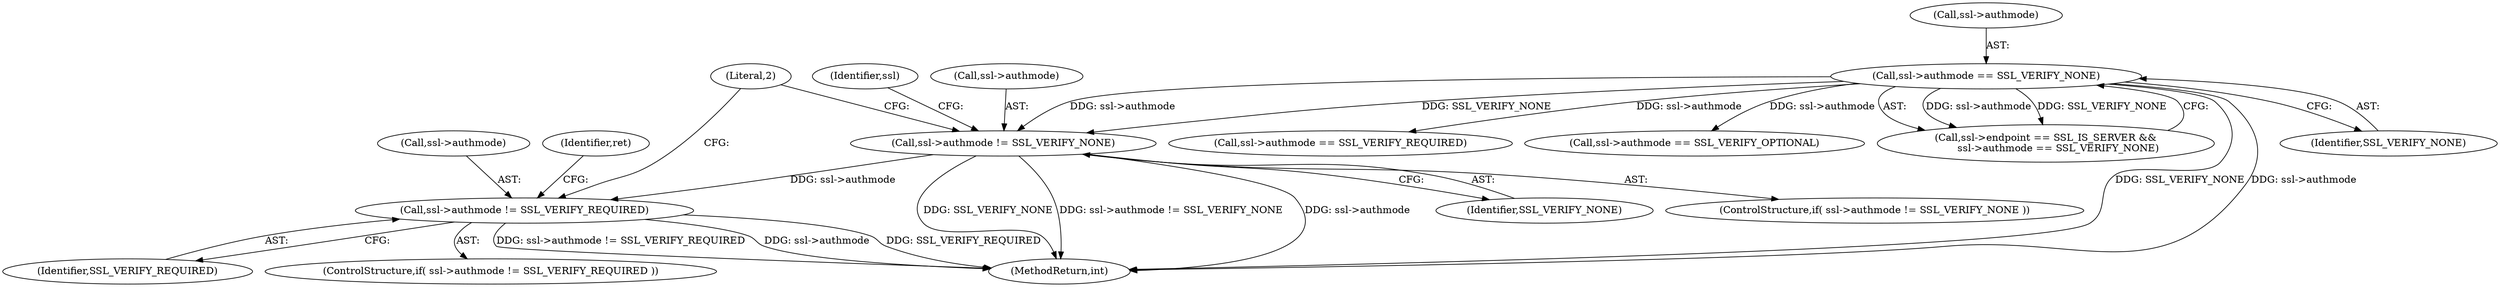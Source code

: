 digraph "0_polarssl_1922a4e6aade7b1d685af19d4d9339ddb5c02859@pointer" {
"1000487" [label="(Call,ssl->authmode != SSL_VERIFY_NONE)"];
"1000118" [label="(Call,ssl->authmode == SSL_VERIFY_NONE)"];
"1000541" [label="(Call,ssl->authmode != SSL_VERIFY_REQUIRED)"];
"1000491" [label="(Identifier,SSL_VERIFY_NONE)"];
"1000487" [label="(Call,ssl->authmode != SSL_VERIFY_NONE)"];
"1000488" [label="(Call,ssl->authmode)"];
"1000486" [label="(ControlStructure,if( ssl->authmode != SSL_VERIFY_NONE ))"];
"1000122" [label="(Identifier,SSL_VERIFY_NONE)"];
"1000119" [label="(Call,ssl->authmode)"];
"1000271" [label="(Call,ssl->authmode == SSL_VERIFY_REQUIRED)"];
"1000545" [label="(Identifier,SSL_VERIFY_REQUIRED)"];
"1000554" [label="(MethodReturn,int)"];
"1000541" [label="(Call,ssl->authmode != SSL_VERIFY_REQUIRED)"];
"1000207" [label="(Call,ssl->authmode == SSL_VERIFY_OPTIONAL)"];
"1000542" [label="(Call,ssl->authmode)"];
"1000547" [label="(Identifier,ret)"];
"1000550" [label="(Literal,2)"];
"1000540" [label="(ControlStructure,if( ssl->authmode != SSL_VERIFY_REQUIRED ))"];
"1000496" [label="(Identifier,ssl)"];
"1000118" [label="(Call,ssl->authmode == SSL_VERIFY_NONE)"];
"1000112" [label="(Call,ssl->endpoint == SSL_IS_SERVER &&\n        ssl->authmode == SSL_VERIFY_NONE)"];
"1000487" -> "1000486"  [label="AST: "];
"1000487" -> "1000491"  [label="CFG: "];
"1000488" -> "1000487"  [label="AST: "];
"1000491" -> "1000487"  [label="AST: "];
"1000496" -> "1000487"  [label="CFG: "];
"1000550" -> "1000487"  [label="CFG: "];
"1000487" -> "1000554"  [label="DDG: ssl->authmode"];
"1000487" -> "1000554"  [label="DDG: SSL_VERIFY_NONE"];
"1000487" -> "1000554"  [label="DDG: ssl->authmode != SSL_VERIFY_NONE"];
"1000118" -> "1000487"  [label="DDG: ssl->authmode"];
"1000118" -> "1000487"  [label="DDG: SSL_VERIFY_NONE"];
"1000487" -> "1000541"  [label="DDG: ssl->authmode"];
"1000118" -> "1000112"  [label="AST: "];
"1000118" -> "1000122"  [label="CFG: "];
"1000119" -> "1000118"  [label="AST: "];
"1000122" -> "1000118"  [label="AST: "];
"1000112" -> "1000118"  [label="CFG: "];
"1000118" -> "1000554"  [label="DDG: SSL_VERIFY_NONE"];
"1000118" -> "1000554"  [label="DDG: ssl->authmode"];
"1000118" -> "1000112"  [label="DDG: ssl->authmode"];
"1000118" -> "1000112"  [label="DDG: SSL_VERIFY_NONE"];
"1000118" -> "1000207"  [label="DDG: ssl->authmode"];
"1000118" -> "1000271"  [label="DDG: ssl->authmode"];
"1000541" -> "1000540"  [label="AST: "];
"1000541" -> "1000545"  [label="CFG: "];
"1000542" -> "1000541"  [label="AST: "];
"1000545" -> "1000541"  [label="AST: "];
"1000547" -> "1000541"  [label="CFG: "];
"1000550" -> "1000541"  [label="CFG: "];
"1000541" -> "1000554"  [label="DDG: ssl->authmode"];
"1000541" -> "1000554"  [label="DDG: SSL_VERIFY_REQUIRED"];
"1000541" -> "1000554"  [label="DDG: ssl->authmode != SSL_VERIFY_REQUIRED"];
}
